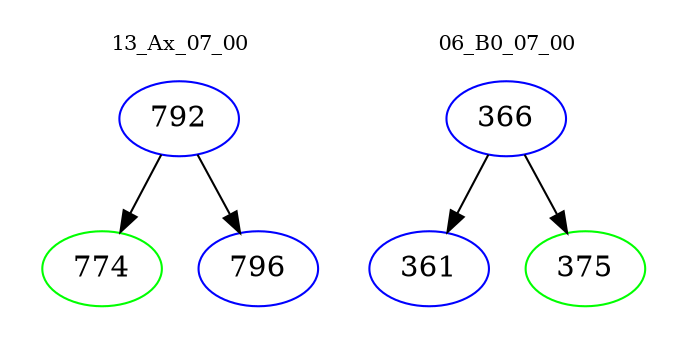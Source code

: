 digraph{
subgraph cluster_0 {
color = white
label = "13_Ax_07_00";
fontsize=10;
T0_792 [label="792", color="blue"]
T0_792 -> T0_774 [color="black"]
T0_774 [label="774", color="green"]
T0_792 -> T0_796 [color="black"]
T0_796 [label="796", color="blue"]
}
subgraph cluster_1 {
color = white
label = "06_B0_07_00";
fontsize=10;
T1_366 [label="366", color="blue"]
T1_366 -> T1_361 [color="black"]
T1_361 [label="361", color="blue"]
T1_366 -> T1_375 [color="black"]
T1_375 [label="375", color="green"]
}
}
